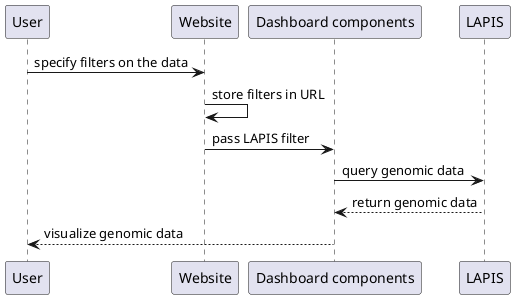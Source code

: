 @startuml

Participant User
Participant Website
Participant "Dashboard components" as components
Participant LAPIS

User -> Website : specify filters on the data
Website -> Website : store filters in URL
Website -> components : pass LAPIS filter
components -> LAPIS : query genomic data
LAPIS --> components : return genomic data
components --> User : visualize genomic data

@enduml